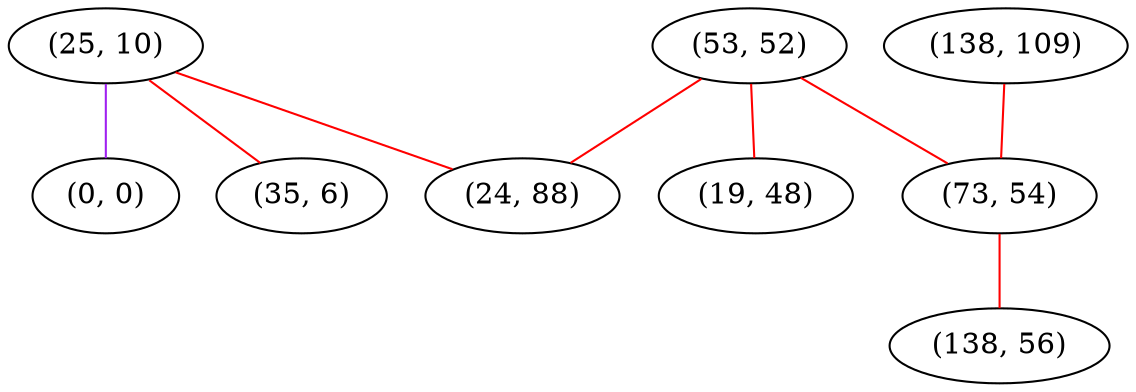 graph "" {
"(25, 10)";
"(53, 52)";
"(0, 0)";
"(19, 48)";
"(138, 109)";
"(73, 54)";
"(138, 56)";
"(24, 88)";
"(35, 6)";
"(25, 10)" -- "(0, 0)"  [color=purple, key=0, weight=4];
"(25, 10)" -- "(24, 88)"  [color=red, key=0, weight=1];
"(25, 10)" -- "(35, 6)"  [color=red, key=0, weight=1];
"(53, 52)" -- "(19, 48)"  [color=red, key=0, weight=1];
"(53, 52)" -- "(24, 88)"  [color=red, key=0, weight=1];
"(53, 52)" -- "(73, 54)"  [color=red, key=0, weight=1];
"(138, 109)" -- "(73, 54)"  [color=red, key=0, weight=1];
"(73, 54)" -- "(138, 56)"  [color=red, key=0, weight=1];
}
